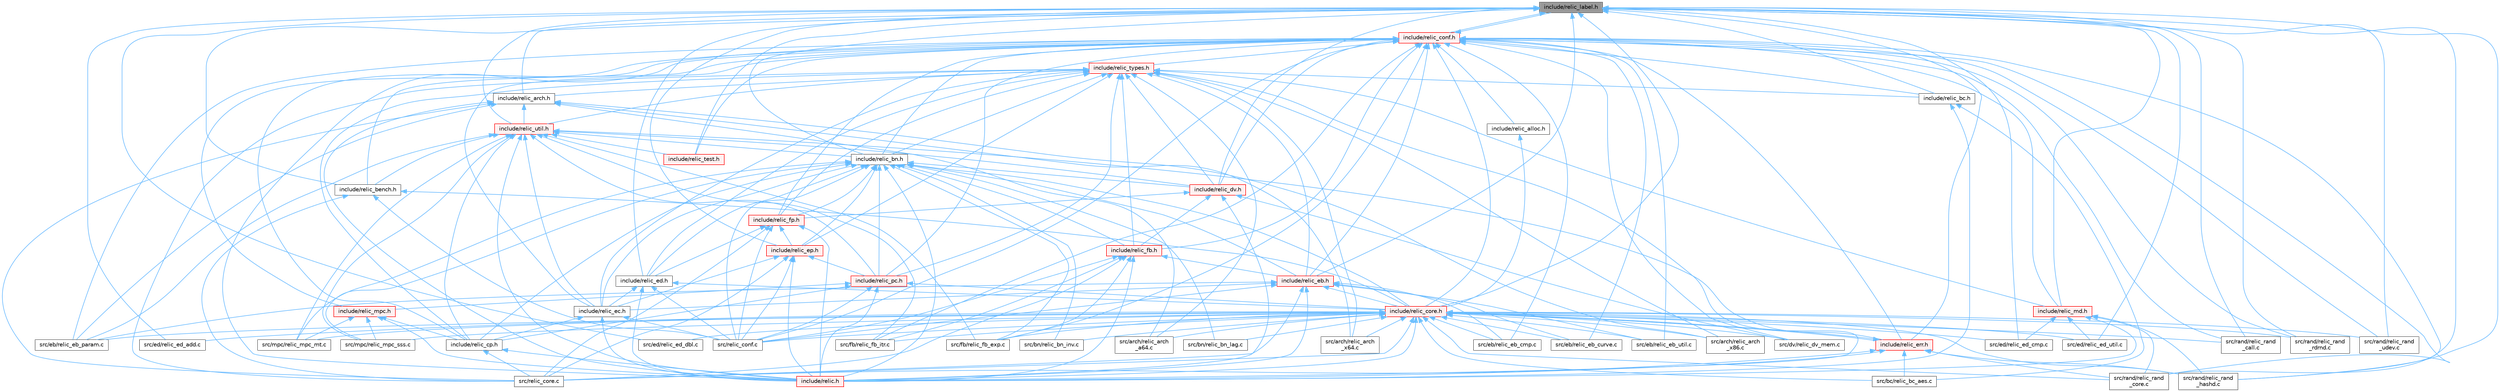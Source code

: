 digraph "include/relic_label.h"
{
 // LATEX_PDF_SIZE
  bgcolor="transparent";
  edge [fontname=Helvetica,fontsize=10,labelfontname=Helvetica,labelfontsize=10];
  node [fontname=Helvetica,fontsize=10,shape=box,height=0.2,width=0.4];
  Node1 [id="Node000001",label="include/relic_label.h",height=0.2,width=0.4,color="gray40", fillcolor="grey60", style="filled", fontcolor="black",tooltip=" "];
  Node1 -> Node2 [id="edge1_Node000001_Node000002",dir="back",color="steelblue1",style="solid",tooltip=" "];
  Node2 [id="Node000002",label="include/relic_arch.h",height=0.2,width=0.4,color="grey40", fillcolor="white", style="filled",URL="$d7/d48/relic__arch_8h.html",tooltip=" "];
  Node2 -> Node3 [id="edge2_Node000002_Node000003",dir="back",color="steelblue1",style="solid",tooltip=" "];
  Node3 [id="Node000003",label="include/relic.h",height=0.2,width=0.4,color="red", fillcolor="#FFF0F0", style="filled",URL="$d0/d17/relic_8h.html",tooltip=" "];
  Node2 -> Node36 [id="edge3_Node000002_Node000036",dir="back",color="steelblue1",style="solid",tooltip=" "];
  Node36 [id="Node000036",label="include/relic_util.h",height=0.2,width=0.4,color="red", fillcolor="#FFF0F0", style="filled",URL="$d1/d8d/relic__util_8h.html",tooltip=" "];
  Node36 -> Node3 [id="edge4_Node000036_Node000003",dir="back",color="steelblue1",style="solid",tooltip=" "];
  Node36 -> Node37 [id="edge5_Node000036_Node000037",dir="back",color="steelblue1",style="solid",tooltip=" "];
  Node37 [id="Node000037",label="include/relic_bench.h",height=0.2,width=0.4,color="grey40", fillcolor="white", style="filled",URL="$dd/d4c/relic__bench_8h.html",tooltip=" "];
  Node37 -> Node38 [id="edge6_Node000037_Node000038",dir="back",color="steelblue1",style="solid",tooltip=" "];
  Node38 [id="Node000038",label="include/relic_core.h",height=0.2,width=0.4,color="red", fillcolor="#FFF0F0", style="filled",URL="$db/d67/relic__core_8h.html",tooltip=" "];
  Node38 -> Node3 [id="edge7_Node000038_Node000003",dir="back",color="steelblue1",style="solid",tooltip=" "];
  Node38 -> Node39 [id="edge8_Node000038_Node000039",dir="back",color="steelblue1",style="solid",tooltip=" "];
  Node39 [id="Node000039",label="include/relic_err.h",height=0.2,width=0.4,color="red", fillcolor="#FFF0F0", style="filled",URL="$d0/d09/relic__err_8h.html",tooltip=" "];
  Node39 -> Node3 [id="edge9_Node000039_Node000003",dir="back",color="steelblue1",style="solid",tooltip=" "];
  Node39 -> Node38 [id="edge10_Node000039_Node000038",dir="back",color="steelblue1",style="solid",tooltip=" "];
  Node39 -> Node40 [id="edge11_Node000039_Node000040",dir="back",color="steelblue1",style="solid",tooltip=" "];
  Node40 [id="Node000040",label="src/bc/relic_bc_aes.c",height=0.2,width=0.4,color="grey40", fillcolor="white", style="filled",URL="$d0/d19/relic__bc__aes_8c.html",tooltip=" "];
  Node39 -> Node41 [id="edge12_Node000039_Node000041",dir="back",color="steelblue1",style="solid",tooltip=" "];
  Node41 [id="Node000041",label="src/rand/relic_rand\l_core.c",height=0.2,width=0.4,color="grey40", fillcolor="white", style="filled",URL="$de/d86/relic__rand__core_8c.html",tooltip=" "];
  Node39 -> Node42 [id="edge13_Node000039_Node000042",dir="back",color="steelblue1",style="solid",tooltip=" "];
  Node42 [id="Node000042",label="src/rand/relic_rand\l_hashd.c",height=0.2,width=0.4,color="grey40", fillcolor="white", style="filled",URL="$d8/d6c/relic__rand__hashd_8c.html",tooltip=" "];
  Node39 -> Node43 [id="edge14_Node000039_Node000043",dir="back",color="steelblue1",style="solid",tooltip=" "];
  Node43 [id="Node000043",label="src/relic_core.c",height=0.2,width=0.4,color="grey40", fillcolor="white", style="filled",URL="$db/d4a/relic__core_8c.html",tooltip=" "];
  Node38 -> Node45 [id="edge15_Node000038_Node000045",dir="back",color="steelblue1",style="solid",tooltip=" "];
  Node45 [id="Node000045",label="src/arch/relic_arch\l_a64.c",height=0.2,width=0.4,color="grey40", fillcolor="white", style="filled",URL="$dc/d62/relic__arch__a64_8c.html",tooltip=" "];
  Node38 -> Node47 [id="edge16_Node000038_Node000047",dir="back",color="steelblue1",style="solid",tooltip=" "];
  Node47 [id="Node000047",label="src/arch/relic_arch\l_x64.c",height=0.2,width=0.4,color="grey40", fillcolor="white", style="filled",URL="$d7/d4a/relic__arch__x64_8c.html",tooltip=" "];
  Node38 -> Node48 [id="edge17_Node000038_Node000048",dir="back",color="steelblue1",style="solid",tooltip=" "];
  Node48 [id="Node000048",label="src/arch/relic_arch\l_x86.c",height=0.2,width=0.4,color="grey40", fillcolor="white", style="filled",URL="$de/d1a/relic__arch__x86_8c.html",tooltip=" "];
  Node38 -> Node40 [id="edge18_Node000038_Node000040",dir="back",color="steelblue1",style="solid",tooltip=" "];
  Node38 -> Node54 [id="edge19_Node000038_Node000054",dir="back",color="steelblue1",style="solid",tooltip=" "];
  Node54 [id="Node000054",label="src/bn/relic_bn_inv.c",height=0.2,width=0.4,color="grey40", fillcolor="white", style="filled",URL="$d2/dc2/relic__bn__inv_8c.html",tooltip=" "];
  Node38 -> Node55 [id="edge20_Node000038_Node000055",dir="back",color="steelblue1",style="solid",tooltip=" "];
  Node55 [id="Node000055",label="src/bn/relic_bn_lag.c",height=0.2,width=0.4,color="grey40", fillcolor="white", style="filled",URL="$df/d5b/relic__bn__lag_8c.html",tooltip=" "];
  Node38 -> Node69 [id="edge21_Node000038_Node000069",dir="back",color="steelblue1",style="solid",tooltip=" "];
  Node69 [id="Node000069",label="src/dv/relic_dv_mem.c",height=0.2,width=0.4,color="grey40", fillcolor="white", style="filled",URL="$d6/dc3/relic__dv__mem_8c.html",tooltip=" "];
  Node38 -> Node72 [id="edge22_Node000038_Node000072",dir="back",color="steelblue1",style="solid",tooltip=" "];
  Node72 [id="Node000072",label="src/eb/relic_eb_cmp.c",height=0.2,width=0.4,color="grey40", fillcolor="white", style="filled",URL="$dd/d7f/relic__eb__cmp_8c.html",tooltip=" "];
  Node38 -> Node73 [id="edge23_Node000038_Node000073",dir="back",color="steelblue1",style="solid",tooltip=" "];
  Node73 [id="Node000073",label="src/eb/relic_eb_curve.c",height=0.2,width=0.4,color="grey40", fillcolor="white", style="filled",URL="$d2/d2e/relic__eb__curve_8c.html",tooltip=" "];
  Node38 -> Node83 [id="edge24_Node000038_Node000083",dir="back",color="steelblue1",style="solid",tooltip=" "];
  Node83 [id="Node000083",label="src/eb/relic_eb_param.c",height=0.2,width=0.4,color="grey40", fillcolor="white", style="filled",URL="$df/de6/relic__eb__param_8c.html",tooltip=" "];
  Node38 -> Node85 [id="edge25_Node000038_Node000085",dir="back",color="steelblue1",style="solid",tooltip=" "];
  Node85 [id="Node000085",label="src/eb/relic_eb_util.c",height=0.2,width=0.4,color="grey40", fillcolor="white", style="filled",URL="$d2/d46/relic__eb__util_8c.html",tooltip=" "];
  Node38 -> Node86 [id="edge26_Node000038_Node000086",dir="back",color="steelblue1",style="solid",tooltip=" "];
  Node86 [id="Node000086",label="src/ed/relic_ed_add.c",height=0.2,width=0.4,color="grey40", fillcolor="white", style="filled",URL="$d0/daa/relic__ed__add_8c.html",tooltip=" "];
  Node38 -> Node87 [id="edge27_Node000038_Node000087",dir="back",color="steelblue1",style="solid",tooltip=" "];
  Node87 [id="Node000087",label="src/ed/relic_ed_cmp.c",height=0.2,width=0.4,color="grey40", fillcolor="white", style="filled",URL="$df/da5/relic__ed__cmp_8c.html",tooltip=" "];
  Node38 -> Node89 [id="edge28_Node000038_Node000089",dir="back",color="steelblue1",style="solid",tooltip=" "];
  Node89 [id="Node000089",label="src/ed/relic_ed_dbl.c",height=0.2,width=0.4,color="grey40", fillcolor="white", style="filled",URL="$d8/dee/relic__ed__dbl_8c.html",tooltip=" "];
  Node38 -> Node98 [id="edge29_Node000038_Node000098",dir="back",color="steelblue1",style="solid",tooltip=" "];
  Node98 [id="Node000098",label="src/ed/relic_ed_util.c",height=0.2,width=0.4,color="grey40", fillcolor="white", style="filled",URL="$db/d35/relic__ed__util_8c.html",tooltip=" "];
  Node38 -> Node169 [id="edge30_Node000038_Node000169",dir="back",color="steelblue1",style="solid",tooltip=" "];
  Node169 [id="Node000169",label="src/fb/relic_fb_exp.c",height=0.2,width=0.4,color="grey40", fillcolor="white", style="filled",URL="$dc/d42/relic__fb__exp_8c.html",tooltip=" "];
  Node38 -> Node171 [id="edge31_Node000038_Node000171",dir="back",color="steelblue1",style="solid",tooltip=" "];
  Node171 [id="Node000171",label="src/fb/relic_fb_itr.c",height=0.2,width=0.4,color="grey40", fillcolor="white", style="filled",URL="$d8/d31/relic__fb__itr_8c.html",tooltip=" "];
  Node38 -> Node244 [id="edge32_Node000038_Node000244",dir="back",color="steelblue1",style="solid",tooltip=" "];
  Node244 [id="Node000244",label="src/mpc/relic_mpc_mt.c",height=0.2,width=0.4,color="grey40", fillcolor="white", style="filled",URL="$d1/d50/relic__mpc__mt_8c.html",tooltip=" "];
  Node38 -> Node246 [id="edge33_Node000038_Node000246",dir="back",color="steelblue1",style="solid",tooltip=" "];
  Node246 [id="Node000246",label="src/mpc/relic_mpc_sss.c",height=0.2,width=0.4,color="grey40", fillcolor="white", style="filled",URL="$da/de9/relic__mpc__sss_8c.html",tooltip=" "];
  Node38 -> Node288 [id="edge34_Node000038_Node000288",dir="back",color="steelblue1",style="solid",tooltip=" "];
  Node288 [id="Node000288",label="src/rand/relic_rand\l_call.c",height=0.2,width=0.4,color="grey40", fillcolor="white", style="filled",URL="$d6/d98/relic__rand__call_8c.html",tooltip=" "];
  Node38 -> Node41 [id="edge35_Node000038_Node000041",dir="back",color="steelblue1",style="solid",tooltip=" "];
  Node38 -> Node42 [id="edge36_Node000038_Node000042",dir="back",color="steelblue1",style="solid",tooltip=" "];
  Node38 -> Node289 [id="edge37_Node000038_Node000289",dir="back",color="steelblue1",style="solid",tooltip=" "];
  Node289 [id="Node000289",label="src/rand/relic_rand\l_rdrnd.c",height=0.2,width=0.4,color="grey40", fillcolor="white", style="filled",URL="$d3/d47/relic__rand__rdrnd_8c.html",tooltip=" "];
  Node38 -> Node290 [id="edge38_Node000038_Node000290",dir="back",color="steelblue1",style="solid",tooltip=" "];
  Node290 [id="Node000290",label="src/rand/relic_rand\l_udev.c",height=0.2,width=0.4,color="grey40", fillcolor="white", style="filled",URL="$d7/d8c/relic__rand__udev_8c.html",tooltip=" "];
  Node38 -> Node292 [id="edge39_Node000038_Node000292",dir="back",color="steelblue1",style="solid",tooltip=" "];
  Node292 [id="Node000292",label="src/relic_conf.c",height=0.2,width=0.4,color="grey40", fillcolor="white", style="filled",URL="$db/d73/relic__conf_8c.html",tooltip=" "];
  Node38 -> Node43 [id="edge40_Node000038_Node000043",dir="back",color="steelblue1",style="solid",tooltip=" "];
  Node37 -> Node292 [id="edge41_Node000037_Node000292",dir="back",color="steelblue1",style="solid",tooltip=" "];
  Node37 -> Node43 [id="edge42_Node000037_Node000043",dir="back",color="steelblue1",style="solid",tooltip=" "];
  Node36 -> Node297 [id="edge43_Node000036_Node000297",dir="back",color="steelblue1",style="solid",tooltip=" "];
  Node297 [id="Node000297",label="include/relic_bn.h",height=0.2,width=0.4,color="grey40", fillcolor="white", style="filled",URL="$d2/df6/relic__bn_8h.html",tooltip=" "];
  Node297 -> Node3 [id="edge44_Node000297_Node000003",dir="back",color="steelblue1",style="solid",tooltip=" "];
  Node297 -> Node38 [id="edge45_Node000297_Node000038",dir="back",color="steelblue1",style="solid",tooltip=" "];
  Node297 -> Node298 [id="edge46_Node000297_Node000298",dir="back",color="steelblue1",style="solid",tooltip=" "];
  Node298 [id="Node000298",label="include/relic_cp.h",height=0.2,width=0.4,color="grey40", fillcolor="white", style="filled",URL="$d0/d62/relic__cp_8h.html",tooltip=" "];
  Node298 -> Node3 [id="edge47_Node000298_Node000003",dir="back",color="steelblue1",style="solid",tooltip=" "];
  Node298 -> Node43 [id="edge48_Node000298_Node000043",dir="back",color="steelblue1",style="solid",tooltip=" "];
  Node297 -> Node299 [id="edge49_Node000297_Node000299",dir="back",color="steelblue1",style="solid",tooltip=" "];
  Node299 [id="Node000299",label="include/relic_dv.h",height=0.2,width=0.4,color="red", fillcolor="#FFF0F0", style="filled",URL="$d3/d30/relic__dv_8h.html",tooltip=" "];
  Node299 -> Node3 [id="edge50_Node000299_Node000003",dir="back",color="steelblue1",style="solid",tooltip=" "];
  Node299 -> Node300 [id="edge51_Node000299_Node000300",dir="back",color="steelblue1",style="solid",tooltip=" "];
  Node300 [id="Node000300",label="include/relic_fb.h",height=0.2,width=0.4,color="red", fillcolor="#FFF0F0", style="filled",URL="$dc/de1/relic__fb_8h.html",tooltip=" "];
  Node300 -> Node3 [id="edge52_Node000300_Node000003",dir="back",color="steelblue1",style="solid",tooltip=" "];
  Node300 -> Node301 [id="edge53_Node000300_Node000301",dir="back",color="steelblue1",style="solid",tooltip=" "];
  Node301 [id="Node000301",label="include/relic_eb.h",height=0.2,width=0.4,color="red", fillcolor="#FFF0F0", style="filled",URL="$d0/d24/relic__eb_8h.html",tooltip=" "];
  Node301 -> Node3 [id="edge54_Node000301_Node000003",dir="back",color="steelblue1",style="solid",tooltip=" "];
  Node301 -> Node38 [id="edge55_Node000301_Node000038",dir="back",color="steelblue1",style="solid",tooltip=" "];
  Node301 -> Node302 [id="edge56_Node000301_Node000302",dir="back",color="steelblue1",style="solid",tooltip=" "];
  Node302 [id="Node000302",label="include/relic_ec.h",height=0.2,width=0.4,color="grey40", fillcolor="white", style="filled",URL="$de/d2e/relic__ec_8h.html",tooltip=" "];
  Node302 -> Node3 [id="edge57_Node000302_Node000003",dir="back",color="steelblue1",style="solid",tooltip=" "];
  Node302 -> Node298 [id="edge58_Node000302_Node000298",dir="back",color="steelblue1",style="solid",tooltip=" "];
  Node302 -> Node292 [id="edge59_Node000302_Node000292",dir="back",color="steelblue1",style="solid",tooltip=" "];
  Node301 -> Node72 [id="edge60_Node000301_Node000072",dir="back",color="steelblue1",style="solid",tooltip=" "];
  Node301 -> Node73 [id="edge61_Node000301_Node000073",dir="back",color="steelblue1",style="solid",tooltip=" "];
  Node301 -> Node83 [id="edge62_Node000301_Node000083",dir="back",color="steelblue1",style="solid",tooltip=" "];
  Node301 -> Node85 [id="edge63_Node000301_Node000085",dir="back",color="steelblue1",style="solid",tooltip=" "];
  Node301 -> Node292 [id="edge64_Node000301_Node000292",dir="back",color="steelblue1",style="solid",tooltip=" "];
  Node301 -> Node43 [id="edge65_Node000301_Node000043",dir="back",color="steelblue1",style="solid",tooltip=" "];
  Node300 -> Node169 [id="edge66_Node000300_Node000169",dir="back",color="steelblue1",style="solid",tooltip=" "];
  Node300 -> Node171 [id="edge67_Node000300_Node000171",dir="back",color="steelblue1",style="solid",tooltip=" "];
  Node300 -> Node292 [id="edge68_Node000300_Node000292",dir="back",color="steelblue1",style="solid",tooltip=" "];
  Node300 -> Node43 [id="edge69_Node000300_Node000043",dir="back",color="steelblue1",style="solid",tooltip=" "];
  Node299 -> Node304 [id="edge70_Node000299_Node000304",dir="back",color="steelblue1",style="solid",tooltip=" "];
  Node304 [id="Node000304",label="include/relic_fp.h",height=0.2,width=0.4,color="red", fillcolor="#FFF0F0", style="filled",URL="$d5/dfa/relic__fp_8h.html",tooltip=" "];
  Node304 -> Node3 [id="edge71_Node000304_Node000003",dir="back",color="steelblue1",style="solid",tooltip=" "];
  Node304 -> Node305 [id="edge72_Node000304_Node000305",dir="back",color="steelblue1",style="solid",tooltip=" "];
  Node305 [id="Node000305",label="include/relic_ed.h",height=0.2,width=0.4,color="grey40", fillcolor="white", style="filled",URL="$d6/d6d/relic__ed_8h.html",tooltip=" "];
  Node305 -> Node3 [id="edge73_Node000305_Node000003",dir="back",color="steelblue1",style="solid",tooltip=" "];
  Node305 -> Node38 [id="edge74_Node000305_Node000038",dir="back",color="steelblue1",style="solid",tooltip=" "];
  Node305 -> Node302 [id="edge75_Node000305_Node000302",dir="back",color="steelblue1",style="solid",tooltip=" "];
  Node305 -> Node292 [id="edge76_Node000305_Node000292",dir="back",color="steelblue1",style="solid",tooltip=" "];
  Node304 -> Node306 [id="edge77_Node000304_Node000306",dir="back",color="steelblue1",style="solid",tooltip=" "];
  Node306 [id="Node000306",label="include/relic_ep.h",height=0.2,width=0.4,color="red", fillcolor="#FFF0F0", style="filled",URL="$d3/df7/relic__ep_8h.html",tooltip=" "];
  Node306 -> Node3 [id="edge78_Node000306_Node000003",dir="back",color="steelblue1",style="solid",tooltip=" "];
  Node306 -> Node302 [id="edge79_Node000306_Node000302",dir="back",color="steelblue1",style="solid",tooltip=" "];
  Node306 -> Node309 [id="edge80_Node000306_Node000309",dir="back",color="steelblue1",style="solid",tooltip=" "];
  Node309 [id="Node000309",label="include/relic_pc.h",height=0.2,width=0.4,color="red", fillcolor="#FFF0F0", style="filled",URL="$df/d3f/relic__pc_8h.html",tooltip=" "];
  Node309 -> Node3 [id="edge81_Node000309_Node000003",dir="back",color="steelblue1",style="solid",tooltip=" "];
  Node309 -> Node38 [id="edge82_Node000309_Node000038",dir="back",color="steelblue1",style="solid",tooltip=" "];
  Node309 -> Node298 [id="edge83_Node000309_Node000298",dir="back",color="steelblue1",style="solid",tooltip=" "];
  Node309 -> Node310 [id="edge84_Node000309_Node000310",dir="back",color="steelblue1",style="solid",tooltip=" "];
  Node310 [id="Node000310",label="include/relic_mpc.h",height=0.2,width=0.4,color="red", fillcolor="#FFF0F0", style="filled",URL="$d0/d38/relic__mpc_8h.html",tooltip=" "];
  Node310 -> Node3 [id="edge85_Node000310_Node000003",dir="back",color="steelblue1",style="solid",tooltip=" "];
  Node310 -> Node298 [id="edge86_Node000310_Node000298",dir="back",color="steelblue1",style="solid",tooltip=" "];
  Node310 -> Node244 [id="edge87_Node000310_Node000244",dir="back",color="steelblue1",style="solid",tooltip=" "];
  Node310 -> Node246 [id="edge88_Node000310_Node000246",dir="back",color="steelblue1",style="solid",tooltip=" "];
  Node309 -> Node292 [id="edge89_Node000309_Node000292",dir="back",color="steelblue1",style="solid",tooltip=" "];
  Node306 -> Node292 [id="edge90_Node000306_Node000292",dir="back",color="steelblue1",style="solid",tooltip=" "];
  Node306 -> Node43 [id="edge91_Node000306_Node000043",dir="back",color="steelblue1",style="solid",tooltip=" "];
  Node304 -> Node292 [id="edge92_Node000304_Node000292",dir="back",color="steelblue1",style="solid",tooltip=" "];
  Node304 -> Node43 [id="edge93_Node000304_Node000043",dir="back",color="steelblue1",style="solid",tooltip=" "];
  Node299 -> Node69 [id="edge94_Node000299_Node000069",dir="back",color="steelblue1",style="solid",tooltip=" "];
  Node297 -> Node301 [id="edge95_Node000297_Node000301",dir="back",color="steelblue1",style="solid",tooltip=" "];
  Node297 -> Node302 [id="edge96_Node000297_Node000302",dir="back",color="steelblue1",style="solid",tooltip=" "];
  Node297 -> Node305 [id="edge97_Node000297_Node000305",dir="back",color="steelblue1",style="solid",tooltip=" "];
  Node297 -> Node306 [id="edge98_Node000297_Node000306",dir="back",color="steelblue1",style="solid",tooltip=" "];
  Node297 -> Node300 [id="edge99_Node000297_Node000300",dir="back",color="steelblue1",style="solid",tooltip=" "];
  Node297 -> Node304 [id="edge100_Node000297_Node000304",dir="back",color="steelblue1",style="solid",tooltip=" "];
  Node297 -> Node309 [id="edge101_Node000297_Node000309",dir="back",color="steelblue1",style="solid",tooltip=" "];
  Node297 -> Node54 [id="edge102_Node000297_Node000054",dir="back",color="steelblue1",style="solid",tooltip=" "];
  Node297 -> Node55 [id="edge103_Node000297_Node000055",dir="back",color="steelblue1",style="solid",tooltip=" "];
  Node297 -> Node169 [id="edge104_Node000297_Node000169",dir="back",color="steelblue1",style="solid",tooltip=" "];
  Node297 -> Node244 [id="edge105_Node000297_Node000244",dir="back",color="steelblue1",style="solid",tooltip=" "];
  Node297 -> Node246 [id="edge106_Node000297_Node000246",dir="back",color="steelblue1",style="solid",tooltip=" "];
  Node297 -> Node292 [id="edge107_Node000297_Node000292",dir="back",color="steelblue1",style="solid",tooltip=" "];
  Node36 -> Node298 [id="edge108_Node000036_Node000298",dir="back",color="steelblue1",style="solid",tooltip=" "];
  Node36 -> Node299 [id="edge109_Node000036_Node000299",dir="back",color="steelblue1",style="solid",tooltip=" "];
  Node36 -> Node302 [id="edge110_Node000036_Node000302",dir="back",color="steelblue1",style="solid",tooltip=" "];
  Node36 -> Node39 [id="edge111_Node000036_Node000039",dir="back",color="steelblue1",style="solid",tooltip=" "];
  Node36 -> Node309 [id="edge112_Node000036_Node000309",dir="back",color="steelblue1",style="solid",tooltip=" "];
  Node36 -> Node313 [id="edge113_Node000036_Node000313",dir="back",color="steelblue1",style="solid",tooltip=" "];
  Node313 [id="Node000313",label="include/relic_test.h",height=0.2,width=0.4,color="red", fillcolor="#FFF0F0", style="filled",URL="$db/d2c/relic__test_8h.html",tooltip=" "];
  Node36 -> Node83 [id="edge114_Node000036_Node000083",dir="back",color="steelblue1",style="solid",tooltip=" "];
  Node36 -> Node169 [id="edge115_Node000036_Node000169",dir="back",color="steelblue1",style="solid",tooltip=" "];
  Node36 -> Node171 [id="edge116_Node000036_Node000171",dir="back",color="steelblue1",style="solid",tooltip=" "];
  Node36 -> Node244 [id="edge117_Node000036_Node000244",dir="back",color="steelblue1",style="solid",tooltip=" "];
  Node36 -> Node246 [id="edge118_Node000036_Node000246",dir="back",color="steelblue1",style="solid",tooltip=" "];
  Node2 -> Node45 [id="edge119_Node000002_Node000045",dir="back",color="steelblue1",style="solid",tooltip=" "];
  Node2 -> Node47 [id="edge120_Node000002_Node000047",dir="back",color="steelblue1",style="solid",tooltip=" "];
  Node2 -> Node48 [id="edge121_Node000002_Node000048",dir="back",color="steelblue1",style="solid",tooltip=" "];
  Node2 -> Node83 [id="edge122_Node000002_Node000083",dir="back",color="steelblue1",style="solid",tooltip=" "];
  Node2 -> Node43 [id="edge123_Node000002_Node000043",dir="back",color="steelblue1",style="solid",tooltip=" "];
  Node1 -> Node315 [id="edge124_Node000001_Node000315",dir="back",color="steelblue1",style="solid",tooltip=" "];
  Node315 [id="Node000315",label="include/relic_bc.h",height=0.2,width=0.4,color="grey40", fillcolor="white", style="filled",URL="$d6/db1/relic__bc_8h.html",tooltip=" "];
  Node315 -> Node3 [id="edge125_Node000315_Node000003",dir="back",color="steelblue1",style="solid",tooltip=" "];
  Node315 -> Node40 [id="edge126_Node000315_Node000040",dir="back",color="steelblue1",style="solid",tooltip=" "];
  Node1 -> Node37 [id="edge127_Node000001_Node000037",dir="back",color="steelblue1",style="solid",tooltip=" "];
  Node1 -> Node297 [id="edge128_Node000001_Node000297",dir="back",color="steelblue1",style="solid",tooltip=" "];
  Node1 -> Node316 [id="edge129_Node000001_Node000316",dir="back",color="steelblue1",style="solid",tooltip=" "];
  Node316 [id="Node000316",label="include/relic_conf.h",height=0.2,width=0.4,color="red", fillcolor="#FFF0F0", style="filled",URL="$d1/da4/relic__conf_8h.html",tooltip=" "];
  Node316 -> Node3 [id="edge130_Node000316_Node000003",dir="back",color="steelblue1",style="solid",tooltip=" "];
  Node316 -> Node317 [id="edge131_Node000316_Node000317",dir="back",color="steelblue1",style="solid",tooltip=" "];
  Node317 [id="Node000317",label="include/relic_alloc.h",height=0.2,width=0.4,color="grey40", fillcolor="white", style="filled",URL="$d6/d2b/relic__alloc_8h.html",tooltip=" "];
  Node317 -> Node38 [id="edge132_Node000317_Node000038",dir="back",color="steelblue1",style="solid",tooltip=" "];
  Node316 -> Node315 [id="edge133_Node000316_Node000315",dir="back",color="steelblue1",style="solid",tooltip=" "];
  Node316 -> Node37 [id="edge134_Node000316_Node000037",dir="back",color="steelblue1",style="solid",tooltip=" "];
  Node316 -> Node297 [id="edge135_Node000316_Node000297",dir="back",color="steelblue1",style="solid",tooltip=" "];
  Node316 -> Node38 [id="edge136_Node000316_Node000038",dir="back",color="steelblue1",style="solid",tooltip=" "];
  Node316 -> Node298 [id="edge137_Node000316_Node000298",dir="back",color="steelblue1",style="solid",tooltip=" "];
  Node316 -> Node299 [id="edge138_Node000316_Node000299",dir="back",color="steelblue1",style="solid",tooltip=" "];
  Node316 -> Node301 [id="edge139_Node000316_Node000301",dir="back",color="steelblue1",style="solid",tooltip=" "];
  Node316 -> Node302 [id="edge140_Node000316_Node000302",dir="back",color="steelblue1",style="solid",tooltip=" "];
  Node316 -> Node39 [id="edge141_Node000316_Node000039",dir="back",color="steelblue1",style="solid",tooltip=" "];
  Node316 -> Node300 [id="edge142_Node000316_Node000300",dir="back",color="steelblue1",style="solid",tooltip=" "];
  Node316 -> Node304 [id="edge143_Node000316_Node000304",dir="back",color="steelblue1",style="solid",tooltip=" "];
  Node316 -> Node1 [id="edge144_Node000316_Node000001",dir="back",color="steelblue1",style="solid",tooltip=" "];
  Node316 -> Node318 [id="edge145_Node000316_Node000318",dir="back",color="steelblue1",style="solid",tooltip=" "];
  Node318 [id="Node000318",label="include/relic_md.h",height=0.2,width=0.4,color="red", fillcolor="#FFF0F0", style="filled",URL="$da/dbd/relic__md_8h.html",tooltip=" "];
  Node318 -> Node3 [id="edge146_Node000318_Node000003",dir="back",color="steelblue1",style="solid",tooltip=" "];
  Node318 -> Node87 [id="edge147_Node000318_Node000087",dir="back",color="steelblue1",style="solid",tooltip=" "];
  Node318 -> Node98 [id="edge148_Node000318_Node000098",dir="back",color="steelblue1",style="solid",tooltip=" "];
  Node318 -> Node41 [id="edge149_Node000318_Node000041",dir="back",color="steelblue1",style="solid",tooltip=" "];
  Node318 -> Node42 [id="edge150_Node000318_Node000042",dir="back",color="steelblue1",style="solid",tooltip=" "];
  Node316 -> Node310 [id="edge151_Node000316_Node000310",dir="back",color="steelblue1",style="solid",tooltip=" "];
  Node316 -> Node309 [id="edge152_Node000316_Node000309",dir="back",color="steelblue1",style="solid",tooltip=" "];
  Node316 -> Node313 [id="edge153_Node000316_Node000313",dir="back",color="steelblue1",style="solid",tooltip=" "];
  Node316 -> Node319 [id="edge154_Node000316_Node000319",dir="back",color="steelblue1",style="solid",tooltip=" "];
  Node319 [id="Node000319",label="include/relic_types.h",height=0.2,width=0.4,color="red", fillcolor="#FFF0F0", style="filled",URL="$d4/dd7/relic__types_8h.html",tooltip=" "];
  Node319 -> Node3 [id="edge155_Node000319_Node000003",dir="back",color="steelblue1",style="solid",tooltip=" "];
  Node319 -> Node2 [id="edge156_Node000319_Node000002",dir="back",color="steelblue1",style="solid",tooltip=" "];
  Node319 -> Node315 [id="edge157_Node000319_Node000315",dir="back",color="steelblue1",style="solid",tooltip=" "];
  Node319 -> Node297 [id="edge158_Node000319_Node000297",dir="back",color="steelblue1",style="solid",tooltip=" "];
  Node319 -> Node298 [id="edge159_Node000319_Node000298",dir="back",color="steelblue1",style="solid",tooltip=" "];
  Node319 -> Node299 [id="edge160_Node000319_Node000299",dir="back",color="steelblue1",style="solid",tooltip=" "];
  Node319 -> Node301 [id="edge161_Node000319_Node000301",dir="back",color="steelblue1",style="solid",tooltip=" "];
  Node319 -> Node302 [id="edge162_Node000319_Node000302",dir="back",color="steelblue1",style="solid",tooltip=" "];
  Node319 -> Node305 [id="edge163_Node000319_Node000305",dir="back",color="steelblue1",style="solid",tooltip=" "];
  Node319 -> Node306 [id="edge164_Node000319_Node000306",dir="back",color="steelblue1",style="solid",tooltip=" "];
  Node319 -> Node300 [id="edge165_Node000319_Node000300",dir="back",color="steelblue1",style="solid",tooltip=" "];
  Node319 -> Node304 [id="edge166_Node000319_Node000304",dir="back",color="steelblue1",style="solid",tooltip=" "];
  Node319 -> Node318 [id="edge167_Node000319_Node000318",dir="back",color="steelblue1",style="solid",tooltip=" "];
  Node319 -> Node309 [id="edge168_Node000319_Node000309",dir="back",color="steelblue1",style="solid",tooltip=" "];
  Node319 -> Node36 [id="edge169_Node000319_Node000036",dir="back",color="steelblue1",style="solid",tooltip=" "];
  Node319 -> Node45 [id="edge170_Node000319_Node000045",dir="back",color="steelblue1",style="solid",tooltip=" "];
  Node319 -> Node47 [id="edge171_Node000319_Node000047",dir="back",color="steelblue1",style="solid",tooltip=" "];
  Node319 -> Node48 [id="edge172_Node000319_Node000048",dir="back",color="steelblue1",style="solid",tooltip=" "];
  Node319 -> Node43 [id="edge173_Node000319_Node000043",dir="back",color="steelblue1",style="solid",tooltip=" "];
  Node316 -> Node69 [id="edge174_Node000316_Node000069",dir="back",color="steelblue1",style="solid",tooltip=" "];
  Node316 -> Node72 [id="edge175_Node000316_Node000072",dir="back",color="steelblue1",style="solid",tooltip=" "];
  Node316 -> Node73 [id="edge176_Node000316_Node000073",dir="back",color="steelblue1",style="solid",tooltip=" "];
  Node316 -> Node83 [id="edge177_Node000316_Node000083",dir="back",color="steelblue1",style="solid",tooltip=" "];
  Node316 -> Node85 [id="edge178_Node000316_Node000085",dir="back",color="steelblue1",style="solid",tooltip=" "];
  Node316 -> Node169 [id="edge179_Node000316_Node000169",dir="back",color="steelblue1",style="solid",tooltip=" "];
  Node316 -> Node171 [id="edge180_Node000316_Node000171",dir="back",color="steelblue1",style="solid",tooltip=" "];
  Node316 -> Node288 [id="edge181_Node000316_Node000288",dir="back",color="steelblue1",style="solid",tooltip=" "];
  Node316 -> Node41 [id="edge182_Node000316_Node000041",dir="back",color="steelblue1",style="solid",tooltip=" "];
  Node316 -> Node42 [id="edge183_Node000316_Node000042",dir="back",color="steelblue1",style="solid",tooltip=" "];
  Node316 -> Node289 [id="edge184_Node000316_Node000289",dir="back",color="steelblue1",style="solid",tooltip=" "];
  Node316 -> Node290 [id="edge185_Node000316_Node000290",dir="back",color="steelblue1",style="solid",tooltip=" "];
  Node316 -> Node292 [id="edge186_Node000316_Node000292",dir="back",color="steelblue1",style="solid",tooltip=" "];
  Node1 -> Node38 [id="edge187_Node000001_Node000038",dir="back",color="steelblue1",style="solid",tooltip=" "];
  Node1 -> Node299 [id="edge188_Node000001_Node000299",dir="back",color="steelblue1",style="solid",tooltip=" "];
  Node1 -> Node301 [id="edge189_Node000001_Node000301",dir="back",color="steelblue1",style="solid",tooltip=" "];
  Node1 -> Node305 [id="edge190_Node000001_Node000305",dir="back",color="steelblue1",style="solid",tooltip=" "];
  Node1 -> Node306 [id="edge191_Node000001_Node000306",dir="back",color="steelblue1",style="solid",tooltip=" "];
  Node1 -> Node39 [id="edge192_Node000001_Node000039",dir="back",color="steelblue1",style="solid",tooltip=" "];
  Node1 -> Node318 [id="edge193_Node000001_Node000318",dir="back",color="steelblue1",style="solid",tooltip=" "];
  Node1 -> Node313 [id="edge194_Node000001_Node000313",dir="back",color="steelblue1",style="solid",tooltip=" "];
  Node1 -> Node36 [id="edge195_Node000001_Node000036",dir="back",color="steelblue1",style="solid",tooltip=" "];
  Node1 -> Node86 [id="edge196_Node000001_Node000086",dir="back",color="steelblue1",style="solid",tooltip=" "];
  Node1 -> Node87 [id="edge197_Node000001_Node000087",dir="back",color="steelblue1",style="solid",tooltip=" "];
  Node1 -> Node89 [id="edge198_Node000001_Node000089",dir="back",color="steelblue1",style="solid",tooltip=" "];
  Node1 -> Node98 [id="edge199_Node000001_Node000098",dir="back",color="steelblue1",style="solid",tooltip=" "];
  Node1 -> Node288 [id="edge200_Node000001_Node000288",dir="back",color="steelblue1",style="solid",tooltip=" "];
  Node1 -> Node41 [id="edge201_Node000001_Node000041",dir="back",color="steelblue1",style="solid",tooltip=" "];
  Node1 -> Node42 [id="edge202_Node000001_Node000042",dir="back",color="steelblue1",style="solid",tooltip=" "];
  Node1 -> Node289 [id="edge203_Node000001_Node000289",dir="back",color="steelblue1",style="solid",tooltip=" "];
  Node1 -> Node290 [id="edge204_Node000001_Node000290",dir="back",color="steelblue1",style="solid",tooltip=" "];
}
